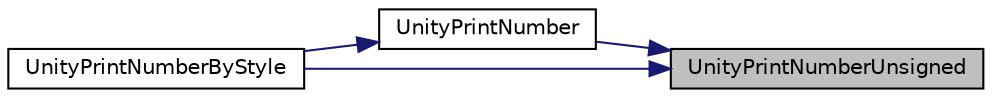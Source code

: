 digraph "UnityPrintNumberUnsigned"
{
 // LATEX_PDF_SIZE
  edge [fontname="Helvetica",fontsize="10",labelfontname="Helvetica",labelfontsize="10"];
  node [fontname="Helvetica",fontsize="10",shape=record];
  rankdir="RL";
  Node1 [label="UnityPrintNumberUnsigned",height=0.2,width=0.4,color="black", fillcolor="grey75", style="filled", fontcolor="black",tooltip=" "];
  Node1 -> Node2 [dir="back",color="midnightblue",fontsize="10",style="solid",fontname="Helvetica"];
  Node2 [label="UnityPrintNumber",height=0.2,width=0.4,color="black", fillcolor="white", style="filled",URL="$d1/d88/a00128.html#a644211a214ab000dcabd5582c52e0313",tooltip=" "];
  Node2 -> Node3 [dir="back",color="midnightblue",fontsize="10",style="solid",fontname="Helvetica"];
  Node3 [label="UnityPrintNumberByStyle",height=0.2,width=0.4,color="black", fillcolor="white", style="filled",URL="$d1/d88/a00128.html#a83c7c7072b2f0e3cce93e56960da46e7",tooltip=" "];
  Node1 -> Node3 [dir="back",color="midnightblue",fontsize="10",style="solid",fontname="Helvetica"];
}
